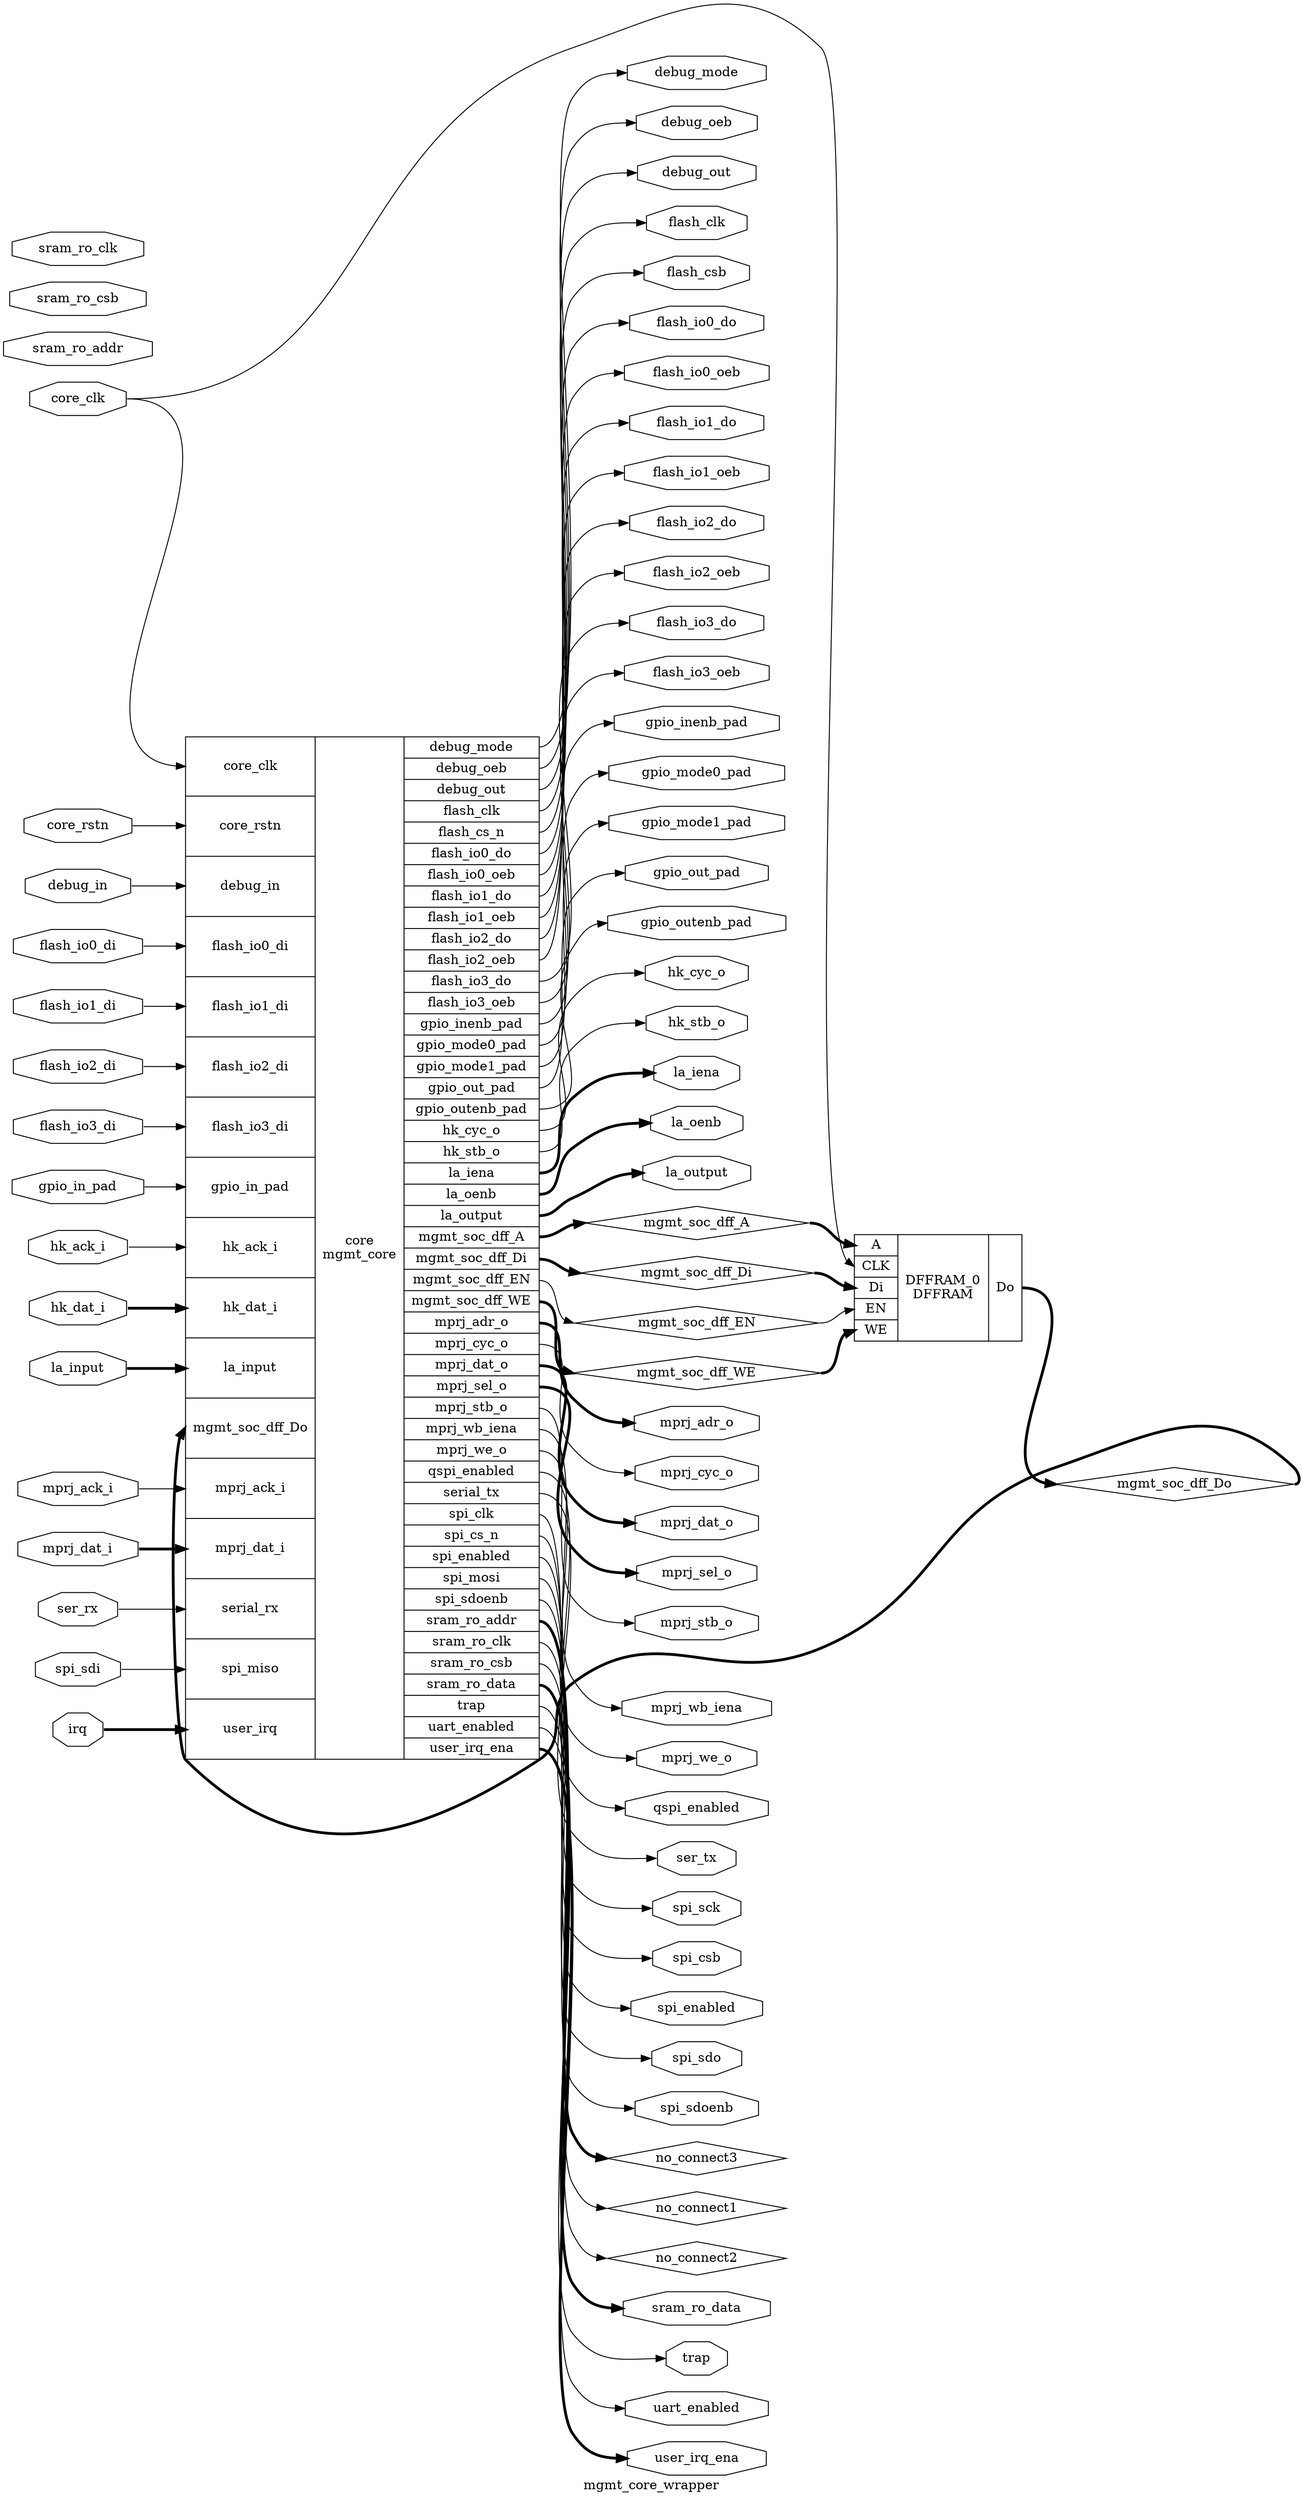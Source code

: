 digraph "mgmt_core_wrapper" {
label="mgmt_core_wrapper";
rankdir="LR";
remincross=true;
n1 [ shape=diamond, label="no_connect3", color="black", fontcolor="black" ];
n2 [ shape=diamond, label="no_connect2", color="black", fontcolor="black" ];
n3 [ shape=diamond, label="no_connect1", color="black", fontcolor="black" ];
n4 [ shape=diamond, label="mgmt_soc_dff_Do", color="black", fontcolor="black" ];
n5 [ shape=diamond, label="mgmt_soc_dff_Di", color="black", fontcolor="black" ];
n6 [ shape=diamond, label="mgmt_soc_dff_A", color="black", fontcolor="black" ];
n7 [ shape=diamond, label="mgmt_soc_dff_WE", color="black", fontcolor="black" ];
n8 [ shape=diamond, label="mgmt_soc_dff_EN", color="black", fontcolor="black" ];
n9 [ shape=octagon, label="trap", color="black", fontcolor="black" ];
n10 [ shape=octagon, label="sram_ro_data", color="black", fontcolor="black" ];
n11 [ shape=octagon, label="sram_ro_addr", color="black", fontcolor="black" ];
n12 [ shape=octagon, label="sram_ro_csb", color="black", fontcolor="black" ];
n13 [ shape=octagon, label="sram_ro_clk", color="black", fontcolor="black" ];
n14 [ shape=octagon, label="debug_oeb", color="black", fontcolor="black" ];
n15 [ shape=octagon, label="debug_out", color="black", fontcolor="black" ];
n16 [ shape=octagon, label="debug_in", color="black", fontcolor="black" ];
n17 [ shape=octagon, label="spi_sdi", color="black", fontcolor="black" ];
n18 [ shape=octagon, label="spi_sdoenb", color="black", fontcolor="black" ];
n19 [ shape=octagon, label="spi_sdo", color="black", fontcolor="black" ];
n20 [ shape=octagon, label="spi_sck", color="black", fontcolor="black" ];
n21 [ shape=octagon, label="spi_csb", color="black", fontcolor="black" ];
n22 [ shape=octagon, label="ser_rx", color="black", fontcolor="black" ];
n23 [ shape=octagon, label="ser_tx", color="black", fontcolor="black" ];
n24 [ shape=octagon, label="debug_mode", color="black", fontcolor="black" ];
n25 [ shape=octagon, label="spi_enabled", color="black", fontcolor="black" ];
n26 [ shape=octagon, label="uart_enabled", color="black", fontcolor="black" ];
n27 [ shape=octagon, label="qspi_enabled", color="black", fontcolor="black" ];
n28 [ shape=octagon, label="user_irq_ena", color="black", fontcolor="black" ];
n29 [ shape=octagon, label="irq", color="black", fontcolor="black" ];
n30 [ shape=octagon, label="hk_ack_i", color="black", fontcolor="black" ];
n31 [ shape=octagon, label="hk_dat_i", color="black", fontcolor="black" ];
n32 [ shape=octagon, label="hk_stb_o", color="black", fontcolor="black" ];
n33 [ shape=octagon, label="hk_cyc_o", color="black", fontcolor="black" ];
n34 [ shape=octagon, label="mprj_dat_i", color="black", fontcolor="black" ];
n35 [ shape=octagon, label="mprj_ack_i", color="black", fontcolor="black" ];
n36 [ shape=octagon, label="mprj_dat_o", color="black", fontcolor="black" ];
n37 [ shape=octagon, label="mprj_adr_o", color="black", fontcolor="black" ];
n38 [ shape=octagon, label="mprj_sel_o", color="black", fontcolor="black" ];
n39 [ shape=octagon, label="mprj_we_o", color="black", fontcolor="black" ];
n40 [ shape=octagon, label="mprj_stb_o", color="black", fontcolor="black" ];
n41 [ shape=octagon, label="mprj_cyc_o", color="black", fontcolor="black" ];
n42 [ shape=octagon, label="mprj_wb_iena", color="black", fontcolor="black" ];
n43 [ shape=octagon, label="flash_io3_di", color="black", fontcolor="black" ];
n44 [ shape=octagon, label="flash_io2_di", color="black", fontcolor="black" ];
n45 [ shape=octagon, label="flash_io1_di", color="black", fontcolor="black" ];
n46 [ shape=octagon, label="flash_io0_di", color="black", fontcolor="black" ];
n47 [ shape=octagon, label="flash_io3_do", color="black", fontcolor="black" ];
n48 [ shape=octagon, label="flash_io2_do", color="black", fontcolor="black" ];
n49 [ shape=octagon, label="flash_io1_do", color="black", fontcolor="black" ];
n50 [ shape=octagon, label="flash_io0_do", color="black", fontcolor="black" ];
n51 [ shape=octagon, label="flash_io3_oeb", color="black", fontcolor="black" ];
n52 [ shape=octagon, label="flash_io2_oeb", color="black", fontcolor="black" ];
n53 [ shape=octagon, label="flash_io1_oeb", color="black", fontcolor="black" ];
n54 [ shape=octagon, label="flash_io0_oeb", color="black", fontcolor="black" ];
n55 [ shape=octagon, label="flash_clk", color="black", fontcolor="black" ];
n56 [ shape=octagon, label="flash_csb", color="black", fontcolor="black" ];
n57 [ shape=octagon, label="la_iena", color="black", fontcolor="black" ];
n58 [ shape=octagon, label="la_oenb", color="black", fontcolor="black" ];
n59 [ shape=octagon, label="la_output", color="black", fontcolor="black" ];
n60 [ shape=octagon, label="la_input", color="black", fontcolor="black" ];
n61 [ shape=octagon, label="gpio_inenb_pad", color="black", fontcolor="black" ];
n62 [ shape=octagon, label="gpio_outenb_pad", color="black", fontcolor="black" ];
n63 [ shape=octagon, label="gpio_mode1_pad", color="black", fontcolor="black" ];
n64 [ shape=octagon, label="gpio_mode0_pad", color="black", fontcolor="black" ];
n65 [ shape=octagon, label="gpio_in_pad", color="black", fontcolor="black" ];
n66 [ shape=octagon, label="gpio_out_pad", color="black", fontcolor="black" ];
n67 [ shape=octagon, label="core_rstn", color="black", fontcolor="black" ];
n68 [ shape=octagon, label="core_clk", color="black", fontcolor="black" ];
c75 [ shape=record, label="{{<p69> A|<p70> CLK|<p71> Di|<p72> EN|<p73> WE}|DFFRAM_0\nDFFRAM|{<p74> Do}}" ];
c84 [ shape=record, label="{{<p68> core_clk|<p67> core_rstn|<p16> debug_in|<p46> flash_io0_di|<p45> flash_io1_di|<p44> flash_io2_di|<p43> flash_io3_di|<p65> gpio_in_pad|<p30> hk_ack_i|<p31> hk_dat_i|<p60> la_input|<p4> mgmt_soc_dff_Do|<p35> mprj_ack_i|<p34> mprj_dat_i|<p76> serial_rx|<p77> spi_miso|<p78> user_irq}|core\nmgmt_core|{<p24> debug_mode|<p14> debug_oeb|<p15> debug_out|<p55> flash_clk|<p79> flash_cs_n|<p50> flash_io0_do|<p54> flash_io0_oeb|<p49> flash_io1_do|<p53> flash_io1_oeb|<p48> flash_io2_do|<p52> flash_io2_oeb|<p47> flash_io3_do|<p51> flash_io3_oeb|<p61> gpio_inenb_pad|<p64> gpio_mode0_pad|<p63> gpio_mode1_pad|<p66> gpio_out_pad|<p62> gpio_outenb_pad|<p33> hk_cyc_o|<p32> hk_stb_o|<p57> la_iena|<p58> la_oenb|<p59> la_output|<p6> mgmt_soc_dff_A|<p5> mgmt_soc_dff_Di|<p8> mgmt_soc_dff_EN|<p7> mgmt_soc_dff_WE|<p37> mprj_adr_o|<p41> mprj_cyc_o|<p36> mprj_dat_o|<p38> mprj_sel_o|<p40> mprj_stb_o|<p42> mprj_wb_iena|<p39> mprj_we_o|<p27> qspi_enabled|<p80> serial_tx|<p81> spi_clk|<p82> spi_cs_n|<p25> spi_enabled|<p83> spi_mosi|<p18> spi_sdoenb|<p11> sram_ro_addr|<p13> sram_ro_clk|<p12> sram_ro_csb|<p10> sram_ro_data|<p9> trap|<p26> uart_enabled|<p28> user_irq_ena}}" ];
c84:p11:e -> n1:w [color="black", style="setlinewidth(3)", label=""];
c84:p10:e -> n10:w [color="black", style="setlinewidth(3)", label=""];
c84:p14:e -> n14:w [color="black", label=""];
c84:p15:e -> n15:w [color="black", label=""];
n16:e -> c84:p16:w [color="black", label=""];
n17:e -> c84:p77:w [color="black", label=""];
c84:p18:e -> n18:w [color="black", label=""];
c84:p83:e -> n19:w [color="black", label=""];
c84:p12:e -> n2:w [color="black", label=""];
c84:p81:e -> n20:w [color="black", label=""];
c84:p82:e -> n21:w [color="black", label=""];
n22:e -> c84:p76:w [color="black", label=""];
c84:p80:e -> n23:w [color="black", label=""];
c84:p24:e -> n24:w [color="black", label=""];
c84:p25:e -> n25:w [color="black", label=""];
c84:p26:e -> n26:w [color="black", label=""];
c84:p27:e -> n27:w [color="black", label=""];
c84:p28:e -> n28:w [color="black", style="setlinewidth(3)", label=""];
n29:e -> c84:p78:w [color="black", style="setlinewidth(3)", label=""];
c84:p13:e -> n3:w [color="black", label=""];
n30:e -> c84:p30:w [color="black", label=""];
n31:e -> c84:p31:w [color="black", style="setlinewidth(3)", label=""];
c84:p32:e -> n32:w [color="black", label=""];
c84:p33:e -> n33:w [color="black", label=""];
n34:e -> c84:p34:w [color="black", style="setlinewidth(3)", label=""];
n35:e -> c84:p35:w [color="black", label=""];
c84:p36:e -> n36:w [color="black", style="setlinewidth(3)", label=""];
c84:p37:e -> n37:w [color="black", style="setlinewidth(3)", label=""];
c84:p38:e -> n38:w [color="black", style="setlinewidth(3)", label=""];
c84:p39:e -> n39:w [color="black", label=""];
c75:p74:e -> n4:w [color="black", style="setlinewidth(3)", label=""];
n4:e -> c84:p4:w [color="black", style="setlinewidth(3)", label=""];
c84:p40:e -> n40:w [color="black", label=""];
c84:p41:e -> n41:w [color="black", label=""];
c84:p42:e -> n42:w [color="black", label=""];
n43:e -> c84:p43:w [color="black", label=""];
n44:e -> c84:p44:w [color="black", label=""];
n45:e -> c84:p45:w [color="black", label=""];
n46:e -> c84:p46:w [color="black", label=""];
c84:p47:e -> n47:w [color="black", label=""];
c84:p48:e -> n48:w [color="black", label=""];
c84:p49:e -> n49:w [color="black", label=""];
c84:p5:e -> n5:w [color="black", style="setlinewidth(3)", label=""];
n5:e -> c75:p71:w [color="black", style="setlinewidth(3)", label=""];
c84:p50:e -> n50:w [color="black", label=""];
c84:p51:e -> n51:w [color="black", label=""];
c84:p52:e -> n52:w [color="black", label=""];
c84:p53:e -> n53:w [color="black", label=""];
c84:p54:e -> n54:w [color="black", label=""];
c84:p55:e -> n55:w [color="black", label=""];
c84:p79:e -> n56:w [color="black", label=""];
c84:p57:e -> n57:w [color="black", style="setlinewidth(3)", label=""];
c84:p58:e -> n58:w [color="black", style="setlinewidth(3)", label=""];
c84:p59:e -> n59:w [color="black", style="setlinewidth(3)", label=""];
c84:p6:e -> n6:w [color="black", style="setlinewidth(3)", label=""];
n6:e -> c75:p69:w [color="black", style="setlinewidth(3)", label=""];
n60:e -> c84:p60:w [color="black", style="setlinewidth(3)", label=""];
c84:p61:e -> n61:w [color="black", label=""];
c84:p62:e -> n62:w [color="black", label=""];
c84:p63:e -> n63:w [color="black", label=""];
c84:p64:e -> n64:w [color="black", label=""];
n65:e -> c84:p65:w [color="black", label=""];
c84:p66:e -> n66:w [color="black", label=""];
n67:e -> c84:p67:w [color="black", label=""];
n68:e -> c75:p70:w [color="black", label=""];
n68:e -> c84:p68:w [color="black", label=""];
c84:p7:e -> n7:w [color="black", style="setlinewidth(3)", label=""];
n7:e -> c75:p73:w [color="black", style="setlinewidth(3)", label=""];
c84:p8:e -> n8:w [color="black", label=""];
n8:e -> c75:p72:w [color="black", label=""];
c84:p9:e -> n9:w [color="black", label=""];
}
